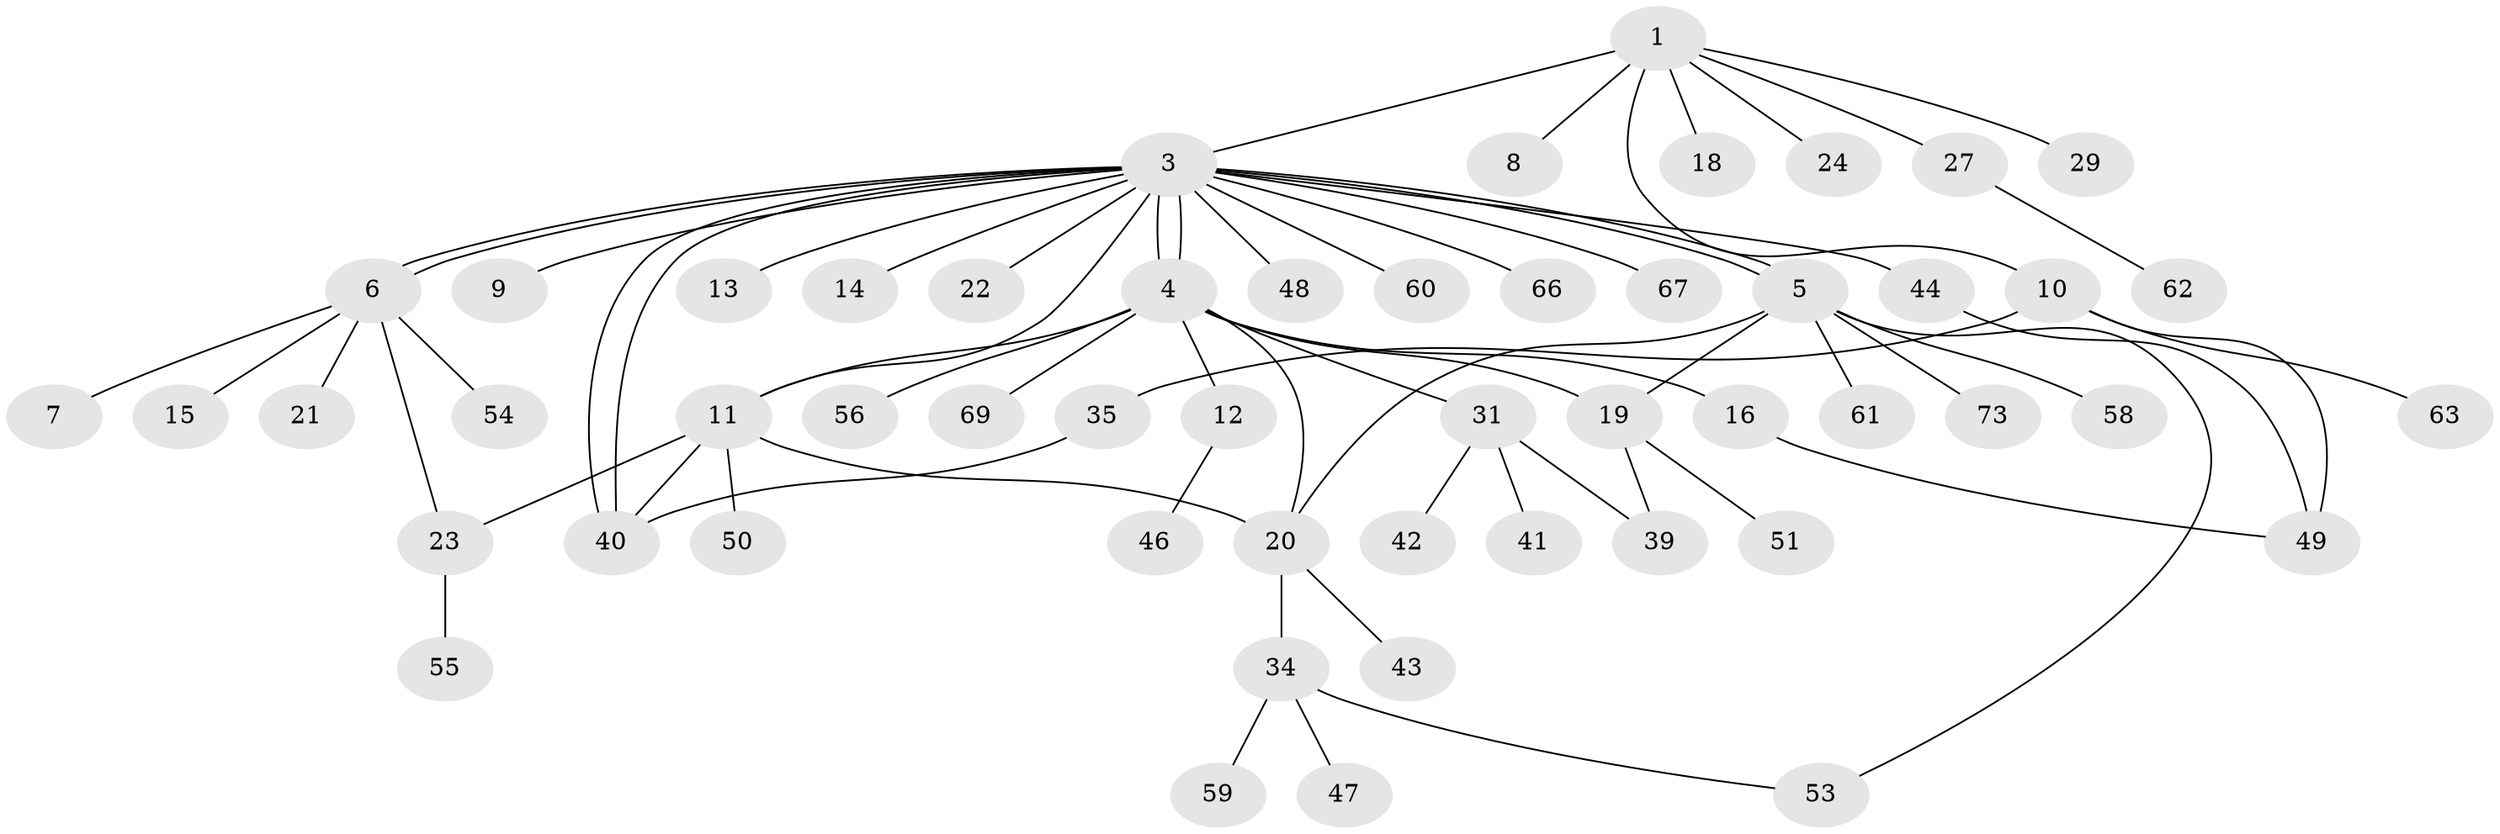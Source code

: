 // Generated by graph-tools (version 1.1) at 2025/23/03/03/25 07:23:54]
// undirected, 53 vertices, 67 edges
graph export_dot {
graph [start="1"]
  node [color=gray90,style=filled];
  1 [super="+2"];
  3 [super="+28"];
  4 [super="+30"];
  5 [super="+17"];
  6 [super="+71"];
  7;
  8;
  9;
  10 [super="+65"];
  11 [super="+25"];
  12 [super="+26"];
  13;
  14;
  15;
  16;
  18;
  19 [super="+72"];
  20 [super="+38"];
  21;
  22 [super="+33"];
  23 [super="+36"];
  24;
  27 [super="+32"];
  29 [super="+57"];
  31 [super="+37"];
  34 [super="+45"];
  35 [super="+64"];
  39;
  40 [super="+70"];
  41;
  42;
  43;
  44;
  46;
  47 [super="+52"];
  48;
  49;
  50;
  51;
  53 [super="+68"];
  54;
  55;
  56;
  58;
  59;
  60;
  61;
  62;
  63;
  66;
  67;
  69;
  73;
  1 -- 3 [weight=2];
  1 -- 8;
  1 -- 24;
  1 -- 27;
  1 -- 29;
  1 -- 18;
  1 -- 10;
  3 -- 4;
  3 -- 4;
  3 -- 5;
  3 -- 5;
  3 -- 6 [weight=2];
  3 -- 6;
  3 -- 9;
  3 -- 13;
  3 -- 14;
  3 -- 22;
  3 -- 40;
  3 -- 40;
  3 -- 44;
  3 -- 48;
  3 -- 60;
  3 -- 66;
  3 -- 67;
  3 -- 11;
  4 -- 11;
  4 -- 12;
  4 -- 16;
  4 -- 19;
  4 -- 20;
  4 -- 31;
  4 -- 56;
  4 -- 69;
  5 -- 58;
  5 -- 61;
  5 -- 73;
  5 -- 53;
  5 -- 20;
  5 -- 19;
  6 -- 7;
  6 -- 15;
  6 -- 21;
  6 -- 23;
  6 -- 54;
  10 -- 35;
  10 -- 49;
  10 -- 63;
  11 -- 20;
  11 -- 23;
  11 -- 40;
  11 -- 50;
  12 -- 46;
  16 -- 49;
  19 -- 39;
  19 -- 51;
  20 -- 34;
  20 -- 43;
  23 -- 55;
  27 -- 62;
  31 -- 42;
  31 -- 41;
  31 -- 39;
  34 -- 47;
  34 -- 53;
  34 -- 59;
  35 -- 40;
  44 -- 49;
}
